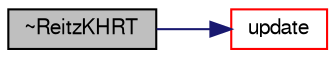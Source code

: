 digraph "~ReitzKHRT"
{
  bgcolor="transparent";
  edge [fontname="FreeSans",fontsize="10",labelfontname="FreeSans",labelfontsize="10"];
  node [fontname="FreeSans",fontsize="10",shape=record];
  rankdir="LR";
  Node4 [label="~ReitzKHRT",height=0.2,width=0.4,color="black", fillcolor="grey75", style="filled", fontcolor="black"];
  Node4 -> Node5 [color="midnightblue",fontsize="10",style="solid",fontname="FreeSans"];
  Node5 [label="update",height=0.2,width=0.4,color="red",URL="$a24574.html#af86a08f997bc779309ec7d00e914e292",tooltip="update the parcel diameter "];
}
